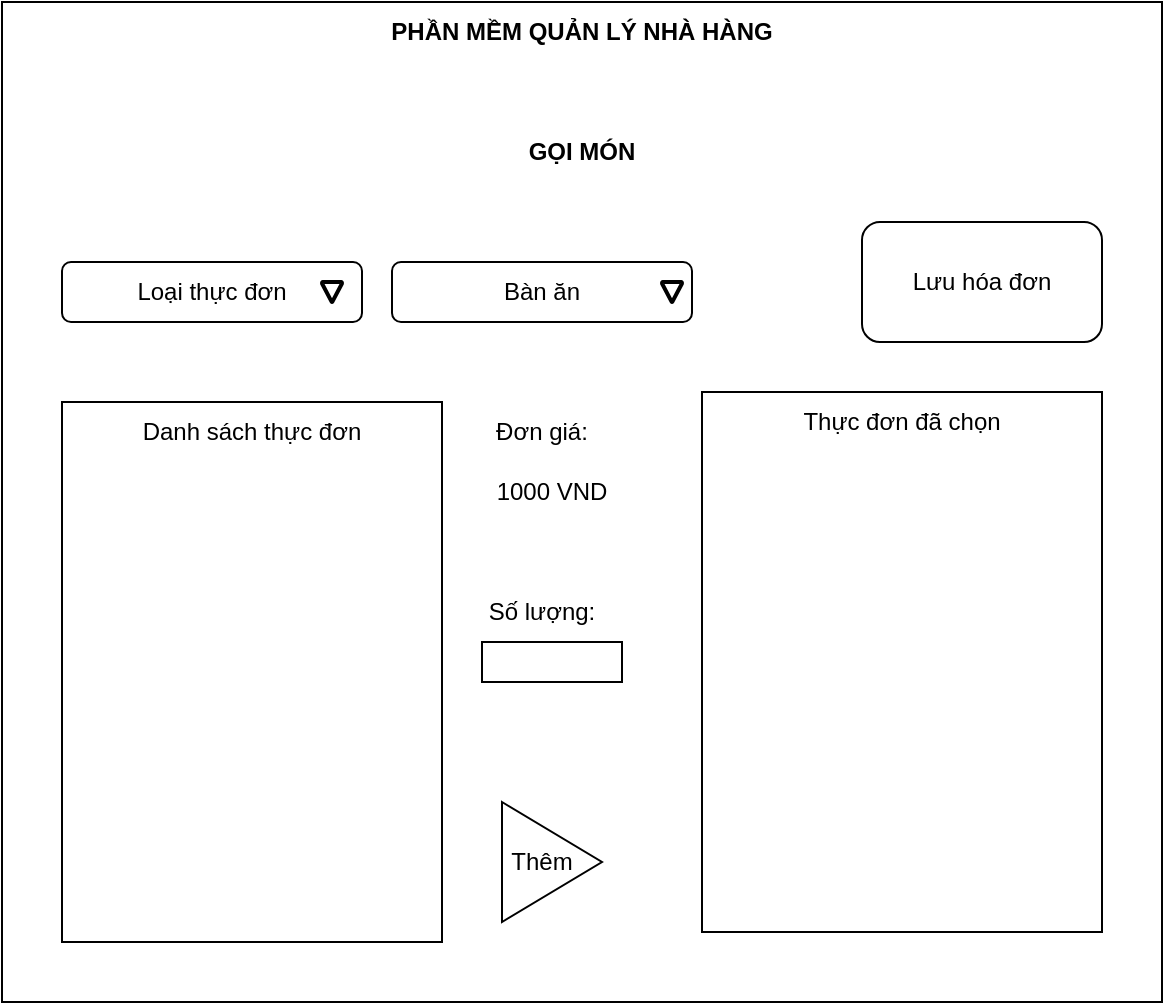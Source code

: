 <mxfile version="20.0.1" type="device"><diagram id="b7KrJjbuzYwM96fvGYTo" name="Page-1"><mxGraphModel dx="1422" dy="737" grid="1" gridSize="10" guides="1" tooltips="1" connect="1" arrows="1" fold="1" page="1" pageScale="1" pageWidth="850" pageHeight="1100" math="0" shadow="0"><root><mxCell id="0"/><mxCell id="1" parent="0"/><mxCell id="j6_oSk-SiIlHMo6kAEYv-1" value="" style="rounded=0;whiteSpace=wrap;html=1;" vertex="1" parent="1"><mxGeometry x="120" y="30" width="580" height="500" as="geometry"/></mxCell><mxCell id="j6_oSk-SiIlHMo6kAEYv-5" value="Loại thực đơn" style="rounded=1;whiteSpace=wrap;html=1;" vertex="1" parent="1"><mxGeometry x="150" y="160" width="150" height="30" as="geometry"/></mxCell><mxCell id="j6_oSk-SiIlHMo6kAEYv-7" value="Bàn ăn" style="rounded=1;whiteSpace=wrap;html=1;" vertex="1" parent="1"><mxGeometry x="315" y="160" width="150" height="30" as="geometry"/></mxCell><mxCell id="j6_oSk-SiIlHMo6kAEYv-9" value="" style="rounded=0;whiteSpace=wrap;html=1;" vertex="1" parent="1"><mxGeometry x="150" y="230" width="190" height="270" as="geometry"/></mxCell><mxCell id="j6_oSk-SiIlHMo6kAEYv-10" value="Thêm&amp;nbsp; &amp;nbsp;" style="triangle;whiteSpace=wrap;html=1;" vertex="1" parent="1"><mxGeometry x="370" y="430" width="50" height="60" as="geometry"/></mxCell><mxCell id="j6_oSk-SiIlHMo6kAEYv-11" value="" style="rounded=0;whiteSpace=wrap;html=1;" vertex="1" parent="1"><mxGeometry x="470" y="225" width="200" height="270" as="geometry"/></mxCell><mxCell id="j6_oSk-SiIlHMo6kAEYv-12" value="Danh sách thực đơn" style="text;html=1;strokeColor=none;fillColor=none;align=center;verticalAlign=middle;whiteSpace=wrap;rounded=0;" vertex="1" parent="1"><mxGeometry x="150" y="230" width="190" height="30" as="geometry"/></mxCell><mxCell id="j6_oSk-SiIlHMo6kAEYv-13" value="Thực đơn đã chọn" style="text;html=1;strokeColor=none;fillColor=none;align=center;verticalAlign=middle;whiteSpace=wrap;rounded=0;" vertex="1" parent="1"><mxGeometry x="470" y="225" width="200" height="30" as="geometry"/></mxCell><mxCell id="j6_oSk-SiIlHMo6kAEYv-15" value="Đơn giá:" style="text;html=1;strokeColor=none;fillColor=none;align=center;verticalAlign=middle;whiteSpace=wrap;rounded=0;" vertex="1" parent="1"><mxGeometry x="360" y="230" width="60" height="30" as="geometry"/></mxCell><mxCell id="j6_oSk-SiIlHMo6kAEYv-16" value="Số lượng:" style="text;html=1;strokeColor=none;fillColor=none;align=center;verticalAlign=middle;whiteSpace=wrap;rounded=0;" vertex="1" parent="1"><mxGeometry x="360" y="320" width="60" height="30" as="geometry"/></mxCell><mxCell id="j6_oSk-SiIlHMo6kAEYv-18" value="" style="rounded=0;whiteSpace=wrap;html=1;" vertex="1" parent="1"><mxGeometry x="360" y="350" width="70" height="20" as="geometry"/></mxCell><mxCell id="j6_oSk-SiIlHMo6kAEYv-19" value="1000 VND" style="text;html=1;strokeColor=none;fillColor=none;align=center;verticalAlign=middle;whiteSpace=wrap;rounded=0;" vertex="1" parent="1"><mxGeometry x="365" y="260" width="60" height="30" as="geometry"/></mxCell><mxCell id="j6_oSk-SiIlHMo6kAEYv-20" value="Lưu hóa đơn" style="rounded=1;whiteSpace=wrap;html=1;" vertex="1" parent="1"><mxGeometry x="550" y="140" width="120" height="60" as="geometry"/></mxCell><mxCell id="j6_oSk-SiIlHMo6kAEYv-21" value="&lt;b&gt;GỌI MÓN&lt;/b&gt;" style="text;html=1;strokeColor=none;fillColor=none;align=center;verticalAlign=middle;whiteSpace=wrap;rounded=0;" vertex="1" parent="1"><mxGeometry x="120" y="90" width="580" height="30" as="geometry"/></mxCell><mxCell id="j6_oSk-SiIlHMo6kAEYv-22" value="&lt;b&gt;PHẦN MỀM QUẢN LÝ NHÀ HÀNG&lt;/b&gt;" style="text;html=1;strokeColor=none;fillColor=none;align=center;verticalAlign=middle;whiteSpace=wrap;rounded=0;" vertex="1" parent="1"><mxGeometry x="120" y="30" width="580" height="30" as="geometry"/></mxCell><mxCell id="j6_oSk-SiIlHMo6kAEYv-23" value="" style="strokeWidth=2;html=1;shape=mxgraph.flowchart.merge_or_storage;whiteSpace=wrap;" vertex="1" parent="1"><mxGeometry x="280" y="170" width="10" height="10" as="geometry"/></mxCell><mxCell id="j6_oSk-SiIlHMo6kAEYv-24" value="" style="strokeWidth=2;html=1;shape=mxgraph.flowchart.merge_or_storage;whiteSpace=wrap;" vertex="1" parent="1"><mxGeometry x="450" y="170" width="10" height="10" as="geometry"/></mxCell></root></mxGraphModel></diagram></mxfile>